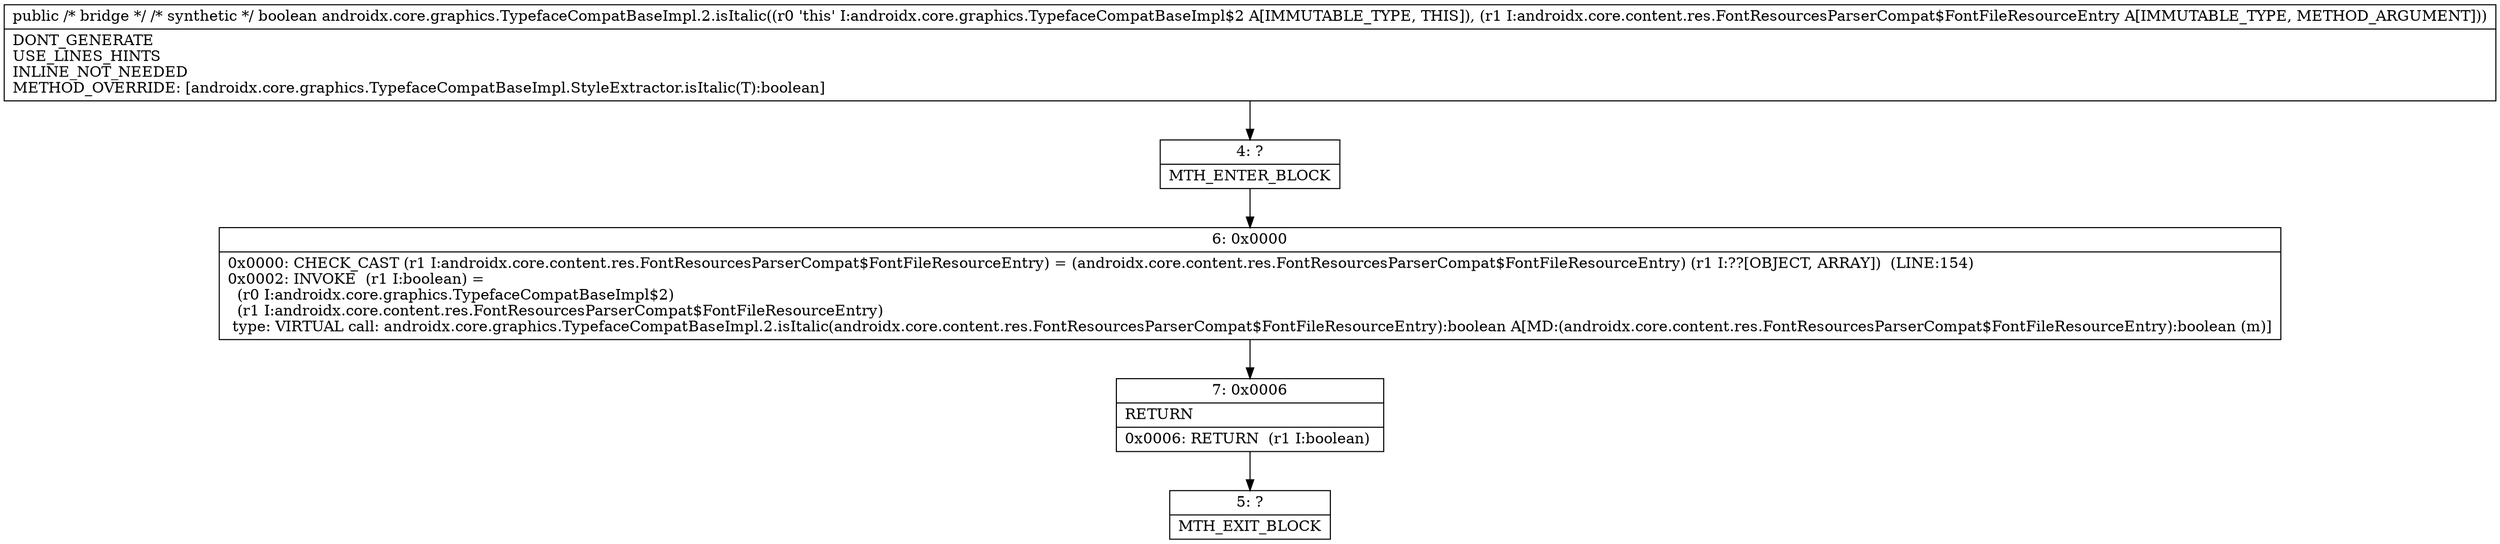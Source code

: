 digraph "CFG forandroidx.core.graphics.TypefaceCompatBaseImpl.2.isItalic(Ljava\/lang\/Object;)Z" {
Node_4 [shape=record,label="{4\:\ ?|MTH_ENTER_BLOCK\l}"];
Node_6 [shape=record,label="{6\:\ 0x0000|0x0000: CHECK_CAST (r1 I:androidx.core.content.res.FontResourcesParserCompat$FontFileResourceEntry) = (androidx.core.content.res.FontResourcesParserCompat$FontFileResourceEntry) (r1 I:??[OBJECT, ARRAY])  (LINE:154)\l0x0002: INVOKE  (r1 I:boolean) = \l  (r0 I:androidx.core.graphics.TypefaceCompatBaseImpl$2)\l  (r1 I:androidx.core.content.res.FontResourcesParserCompat$FontFileResourceEntry)\l type: VIRTUAL call: androidx.core.graphics.TypefaceCompatBaseImpl.2.isItalic(androidx.core.content.res.FontResourcesParserCompat$FontFileResourceEntry):boolean A[MD:(androidx.core.content.res.FontResourcesParserCompat$FontFileResourceEntry):boolean (m)]\l}"];
Node_7 [shape=record,label="{7\:\ 0x0006|RETURN\l|0x0006: RETURN  (r1 I:boolean) \l}"];
Node_5 [shape=record,label="{5\:\ ?|MTH_EXIT_BLOCK\l}"];
MethodNode[shape=record,label="{public \/* bridge *\/ \/* synthetic *\/ boolean androidx.core.graphics.TypefaceCompatBaseImpl.2.isItalic((r0 'this' I:androidx.core.graphics.TypefaceCompatBaseImpl$2 A[IMMUTABLE_TYPE, THIS]), (r1 I:androidx.core.content.res.FontResourcesParserCompat$FontFileResourceEntry A[IMMUTABLE_TYPE, METHOD_ARGUMENT]))  | DONT_GENERATE\lUSE_LINES_HINTS\lINLINE_NOT_NEEDED\lMETHOD_OVERRIDE: [androidx.core.graphics.TypefaceCompatBaseImpl.StyleExtractor.isItalic(T):boolean]\l}"];
MethodNode -> Node_4;Node_4 -> Node_6;
Node_6 -> Node_7;
Node_7 -> Node_5;
}

